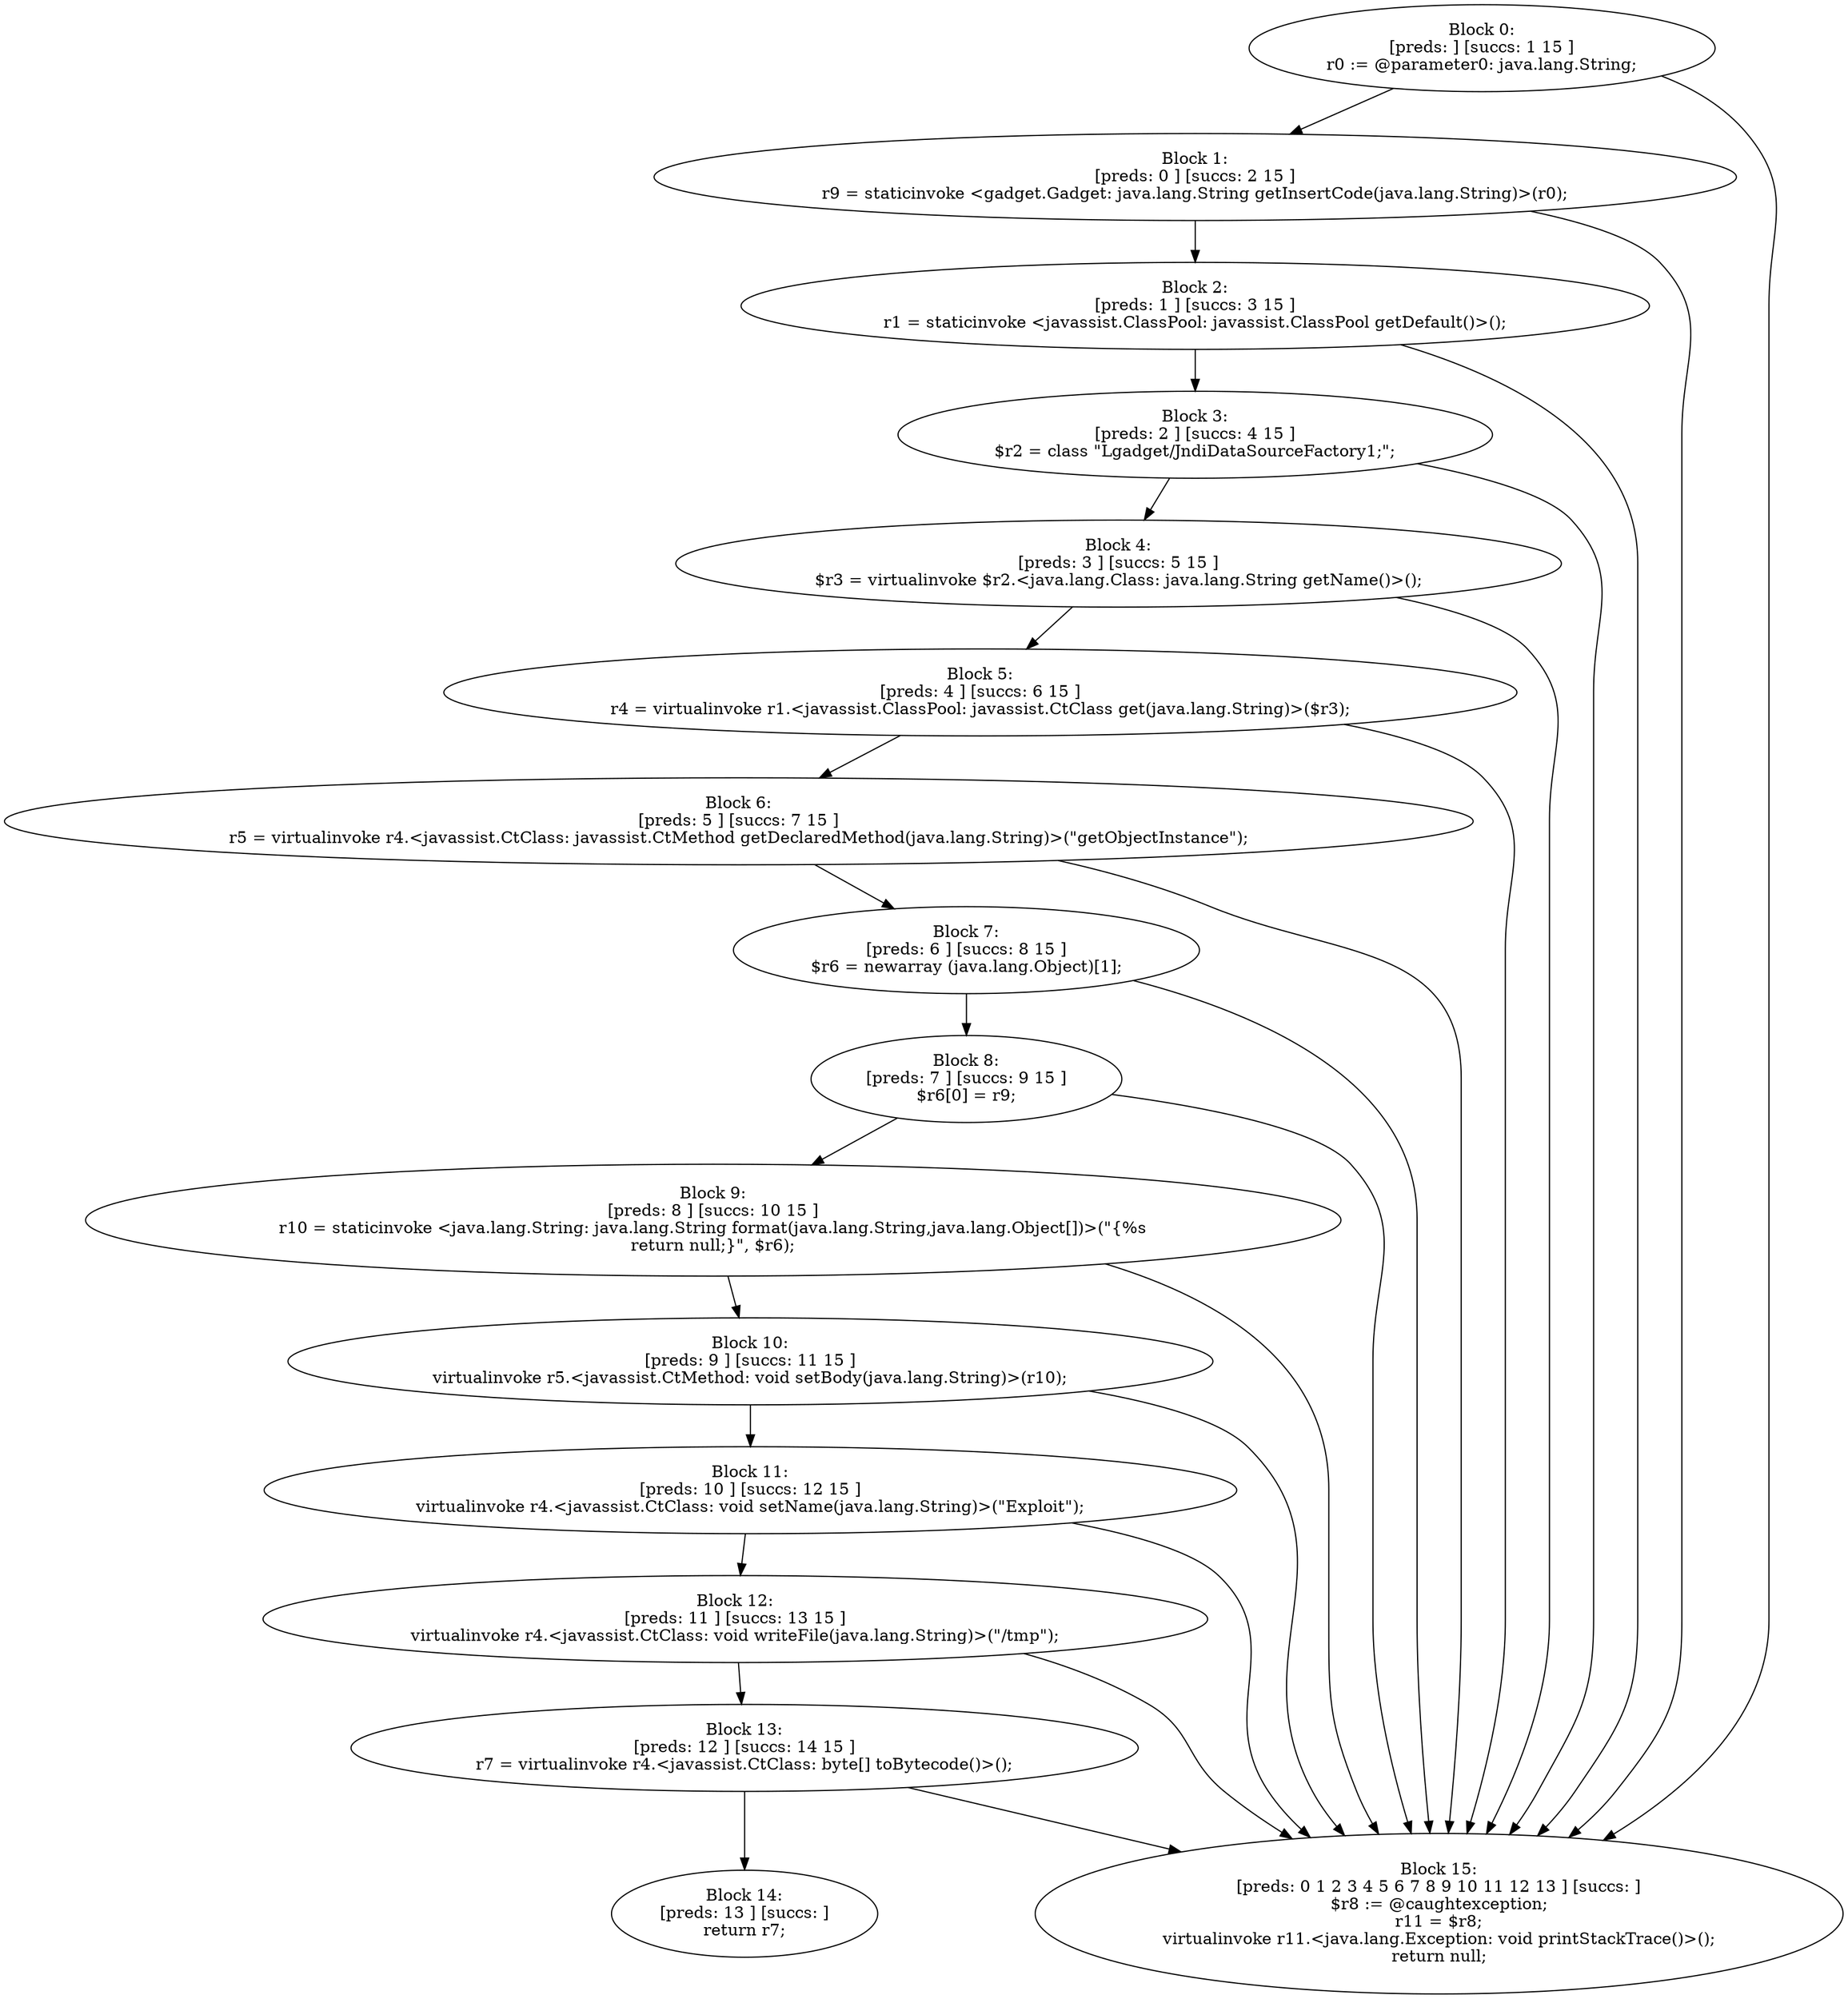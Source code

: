 digraph "unitGraph" {
    "Block 0:
[preds: ] [succs: 1 15 ]
r0 := @parameter0: java.lang.String;
"
    "Block 1:
[preds: 0 ] [succs: 2 15 ]
r9 = staticinvoke <gadget.Gadget: java.lang.String getInsertCode(java.lang.String)>(r0);
"
    "Block 2:
[preds: 1 ] [succs: 3 15 ]
r1 = staticinvoke <javassist.ClassPool: javassist.ClassPool getDefault()>();
"
    "Block 3:
[preds: 2 ] [succs: 4 15 ]
$r2 = class \"Lgadget/JndiDataSourceFactory1;\";
"
    "Block 4:
[preds: 3 ] [succs: 5 15 ]
$r3 = virtualinvoke $r2.<java.lang.Class: java.lang.String getName()>();
"
    "Block 5:
[preds: 4 ] [succs: 6 15 ]
r4 = virtualinvoke r1.<javassist.ClassPool: javassist.CtClass get(java.lang.String)>($r3);
"
    "Block 6:
[preds: 5 ] [succs: 7 15 ]
r5 = virtualinvoke r4.<javassist.CtClass: javassist.CtMethod getDeclaredMethod(java.lang.String)>(\"getObjectInstance\");
"
    "Block 7:
[preds: 6 ] [succs: 8 15 ]
$r6 = newarray (java.lang.Object)[1];
"
    "Block 8:
[preds: 7 ] [succs: 9 15 ]
$r6[0] = r9;
"
    "Block 9:
[preds: 8 ] [succs: 10 15 ]
r10 = staticinvoke <java.lang.String: java.lang.String format(java.lang.String,java.lang.Object[])>(\"{%s\nreturn null;}\", $r6);
"
    "Block 10:
[preds: 9 ] [succs: 11 15 ]
virtualinvoke r5.<javassist.CtMethod: void setBody(java.lang.String)>(r10);
"
    "Block 11:
[preds: 10 ] [succs: 12 15 ]
virtualinvoke r4.<javassist.CtClass: void setName(java.lang.String)>(\"Exploit\");
"
    "Block 12:
[preds: 11 ] [succs: 13 15 ]
virtualinvoke r4.<javassist.CtClass: void writeFile(java.lang.String)>(\"/tmp\");
"
    "Block 13:
[preds: 12 ] [succs: 14 15 ]
r7 = virtualinvoke r4.<javassist.CtClass: byte[] toBytecode()>();
"
    "Block 14:
[preds: 13 ] [succs: ]
return r7;
"
    "Block 15:
[preds: 0 1 2 3 4 5 6 7 8 9 10 11 12 13 ] [succs: ]
$r8 := @caughtexception;
r11 = $r8;
virtualinvoke r11.<java.lang.Exception: void printStackTrace()>();
return null;
"
    "Block 0:
[preds: ] [succs: 1 15 ]
r0 := @parameter0: java.lang.String;
"->"Block 1:
[preds: 0 ] [succs: 2 15 ]
r9 = staticinvoke <gadget.Gadget: java.lang.String getInsertCode(java.lang.String)>(r0);
";
    "Block 0:
[preds: ] [succs: 1 15 ]
r0 := @parameter0: java.lang.String;
"->"Block 15:
[preds: 0 1 2 3 4 5 6 7 8 9 10 11 12 13 ] [succs: ]
$r8 := @caughtexception;
r11 = $r8;
virtualinvoke r11.<java.lang.Exception: void printStackTrace()>();
return null;
";
    "Block 1:
[preds: 0 ] [succs: 2 15 ]
r9 = staticinvoke <gadget.Gadget: java.lang.String getInsertCode(java.lang.String)>(r0);
"->"Block 2:
[preds: 1 ] [succs: 3 15 ]
r1 = staticinvoke <javassist.ClassPool: javassist.ClassPool getDefault()>();
";
    "Block 1:
[preds: 0 ] [succs: 2 15 ]
r9 = staticinvoke <gadget.Gadget: java.lang.String getInsertCode(java.lang.String)>(r0);
"->"Block 15:
[preds: 0 1 2 3 4 5 6 7 8 9 10 11 12 13 ] [succs: ]
$r8 := @caughtexception;
r11 = $r8;
virtualinvoke r11.<java.lang.Exception: void printStackTrace()>();
return null;
";
    "Block 2:
[preds: 1 ] [succs: 3 15 ]
r1 = staticinvoke <javassist.ClassPool: javassist.ClassPool getDefault()>();
"->"Block 3:
[preds: 2 ] [succs: 4 15 ]
$r2 = class \"Lgadget/JndiDataSourceFactory1;\";
";
    "Block 2:
[preds: 1 ] [succs: 3 15 ]
r1 = staticinvoke <javassist.ClassPool: javassist.ClassPool getDefault()>();
"->"Block 15:
[preds: 0 1 2 3 4 5 6 7 8 9 10 11 12 13 ] [succs: ]
$r8 := @caughtexception;
r11 = $r8;
virtualinvoke r11.<java.lang.Exception: void printStackTrace()>();
return null;
";
    "Block 3:
[preds: 2 ] [succs: 4 15 ]
$r2 = class \"Lgadget/JndiDataSourceFactory1;\";
"->"Block 4:
[preds: 3 ] [succs: 5 15 ]
$r3 = virtualinvoke $r2.<java.lang.Class: java.lang.String getName()>();
";
    "Block 3:
[preds: 2 ] [succs: 4 15 ]
$r2 = class \"Lgadget/JndiDataSourceFactory1;\";
"->"Block 15:
[preds: 0 1 2 3 4 5 6 7 8 9 10 11 12 13 ] [succs: ]
$r8 := @caughtexception;
r11 = $r8;
virtualinvoke r11.<java.lang.Exception: void printStackTrace()>();
return null;
";
    "Block 4:
[preds: 3 ] [succs: 5 15 ]
$r3 = virtualinvoke $r2.<java.lang.Class: java.lang.String getName()>();
"->"Block 5:
[preds: 4 ] [succs: 6 15 ]
r4 = virtualinvoke r1.<javassist.ClassPool: javassist.CtClass get(java.lang.String)>($r3);
";
    "Block 4:
[preds: 3 ] [succs: 5 15 ]
$r3 = virtualinvoke $r2.<java.lang.Class: java.lang.String getName()>();
"->"Block 15:
[preds: 0 1 2 3 4 5 6 7 8 9 10 11 12 13 ] [succs: ]
$r8 := @caughtexception;
r11 = $r8;
virtualinvoke r11.<java.lang.Exception: void printStackTrace()>();
return null;
";
    "Block 5:
[preds: 4 ] [succs: 6 15 ]
r4 = virtualinvoke r1.<javassist.ClassPool: javassist.CtClass get(java.lang.String)>($r3);
"->"Block 6:
[preds: 5 ] [succs: 7 15 ]
r5 = virtualinvoke r4.<javassist.CtClass: javassist.CtMethod getDeclaredMethod(java.lang.String)>(\"getObjectInstance\");
";
    "Block 5:
[preds: 4 ] [succs: 6 15 ]
r4 = virtualinvoke r1.<javassist.ClassPool: javassist.CtClass get(java.lang.String)>($r3);
"->"Block 15:
[preds: 0 1 2 3 4 5 6 7 8 9 10 11 12 13 ] [succs: ]
$r8 := @caughtexception;
r11 = $r8;
virtualinvoke r11.<java.lang.Exception: void printStackTrace()>();
return null;
";
    "Block 6:
[preds: 5 ] [succs: 7 15 ]
r5 = virtualinvoke r4.<javassist.CtClass: javassist.CtMethod getDeclaredMethod(java.lang.String)>(\"getObjectInstance\");
"->"Block 7:
[preds: 6 ] [succs: 8 15 ]
$r6 = newarray (java.lang.Object)[1];
";
    "Block 6:
[preds: 5 ] [succs: 7 15 ]
r5 = virtualinvoke r4.<javassist.CtClass: javassist.CtMethod getDeclaredMethod(java.lang.String)>(\"getObjectInstance\");
"->"Block 15:
[preds: 0 1 2 3 4 5 6 7 8 9 10 11 12 13 ] [succs: ]
$r8 := @caughtexception;
r11 = $r8;
virtualinvoke r11.<java.lang.Exception: void printStackTrace()>();
return null;
";
    "Block 7:
[preds: 6 ] [succs: 8 15 ]
$r6 = newarray (java.lang.Object)[1];
"->"Block 8:
[preds: 7 ] [succs: 9 15 ]
$r6[0] = r9;
";
    "Block 7:
[preds: 6 ] [succs: 8 15 ]
$r6 = newarray (java.lang.Object)[1];
"->"Block 15:
[preds: 0 1 2 3 4 5 6 7 8 9 10 11 12 13 ] [succs: ]
$r8 := @caughtexception;
r11 = $r8;
virtualinvoke r11.<java.lang.Exception: void printStackTrace()>();
return null;
";
    "Block 8:
[preds: 7 ] [succs: 9 15 ]
$r6[0] = r9;
"->"Block 9:
[preds: 8 ] [succs: 10 15 ]
r10 = staticinvoke <java.lang.String: java.lang.String format(java.lang.String,java.lang.Object[])>(\"{%s\nreturn null;}\", $r6);
";
    "Block 8:
[preds: 7 ] [succs: 9 15 ]
$r6[0] = r9;
"->"Block 15:
[preds: 0 1 2 3 4 5 6 7 8 9 10 11 12 13 ] [succs: ]
$r8 := @caughtexception;
r11 = $r8;
virtualinvoke r11.<java.lang.Exception: void printStackTrace()>();
return null;
";
    "Block 9:
[preds: 8 ] [succs: 10 15 ]
r10 = staticinvoke <java.lang.String: java.lang.String format(java.lang.String,java.lang.Object[])>(\"{%s\nreturn null;}\", $r6);
"->"Block 10:
[preds: 9 ] [succs: 11 15 ]
virtualinvoke r5.<javassist.CtMethod: void setBody(java.lang.String)>(r10);
";
    "Block 9:
[preds: 8 ] [succs: 10 15 ]
r10 = staticinvoke <java.lang.String: java.lang.String format(java.lang.String,java.lang.Object[])>(\"{%s\nreturn null;}\", $r6);
"->"Block 15:
[preds: 0 1 2 3 4 5 6 7 8 9 10 11 12 13 ] [succs: ]
$r8 := @caughtexception;
r11 = $r8;
virtualinvoke r11.<java.lang.Exception: void printStackTrace()>();
return null;
";
    "Block 10:
[preds: 9 ] [succs: 11 15 ]
virtualinvoke r5.<javassist.CtMethod: void setBody(java.lang.String)>(r10);
"->"Block 11:
[preds: 10 ] [succs: 12 15 ]
virtualinvoke r4.<javassist.CtClass: void setName(java.lang.String)>(\"Exploit\");
";
    "Block 10:
[preds: 9 ] [succs: 11 15 ]
virtualinvoke r5.<javassist.CtMethod: void setBody(java.lang.String)>(r10);
"->"Block 15:
[preds: 0 1 2 3 4 5 6 7 8 9 10 11 12 13 ] [succs: ]
$r8 := @caughtexception;
r11 = $r8;
virtualinvoke r11.<java.lang.Exception: void printStackTrace()>();
return null;
";
    "Block 11:
[preds: 10 ] [succs: 12 15 ]
virtualinvoke r4.<javassist.CtClass: void setName(java.lang.String)>(\"Exploit\");
"->"Block 12:
[preds: 11 ] [succs: 13 15 ]
virtualinvoke r4.<javassist.CtClass: void writeFile(java.lang.String)>(\"/tmp\");
";
    "Block 11:
[preds: 10 ] [succs: 12 15 ]
virtualinvoke r4.<javassist.CtClass: void setName(java.lang.String)>(\"Exploit\");
"->"Block 15:
[preds: 0 1 2 3 4 5 6 7 8 9 10 11 12 13 ] [succs: ]
$r8 := @caughtexception;
r11 = $r8;
virtualinvoke r11.<java.lang.Exception: void printStackTrace()>();
return null;
";
    "Block 12:
[preds: 11 ] [succs: 13 15 ]
virtualinvoke r4.<javassist.CtClass: void writeFile(java.lang.String)>(\"/tmp\");
"->"Block 13:
[preds: 12 ] [succs: 14 15 ]
r7 = virtualinvoke r4.<javassist.CtClass: byte[] toBytecode()>();
";
    "Block 12:
[preds: 11 ] [succs: 13 15 ]
virtualinvoke r4.<javassist.CtClass: void writeFile(java.lang.String)>(\"/tmp\");
"->"Block 15:
[preds: 0 1 2 3 4 5 6 7 8 9 10 11 12 13 ] [succs: ]
$r8 := @caughtexception;
r11 = $r8;
virtualinvoke r11.<java.lang.Exception: void printStackTrace()>();
return null;
";
    "Block 13:
[preds: 12 ] [succs: 14 15 ]
r7 = virtualinvoke r4.<javassist.CtClass: byte[] toBytecode()>();
"->"Block 14:
[preds: 13 ] [succs: ]
return r7;
";
    "Block 13:
[preds: 12 ] [succs: 14 15 ]
r7 = virtualinvoke r4.<javassist.CtClass: byte[] toBytecode()>();
"->"Block 15:
[preds: 0 1 2 3 4 5 6 7 8 9 10 11 12 13 ] [succs: ]
$r8 := @caughtexception;
r11 = $r8;
virtualinvoke r11.<java.lang.Exception: void printStackTrace()>();
return null;
";
}
